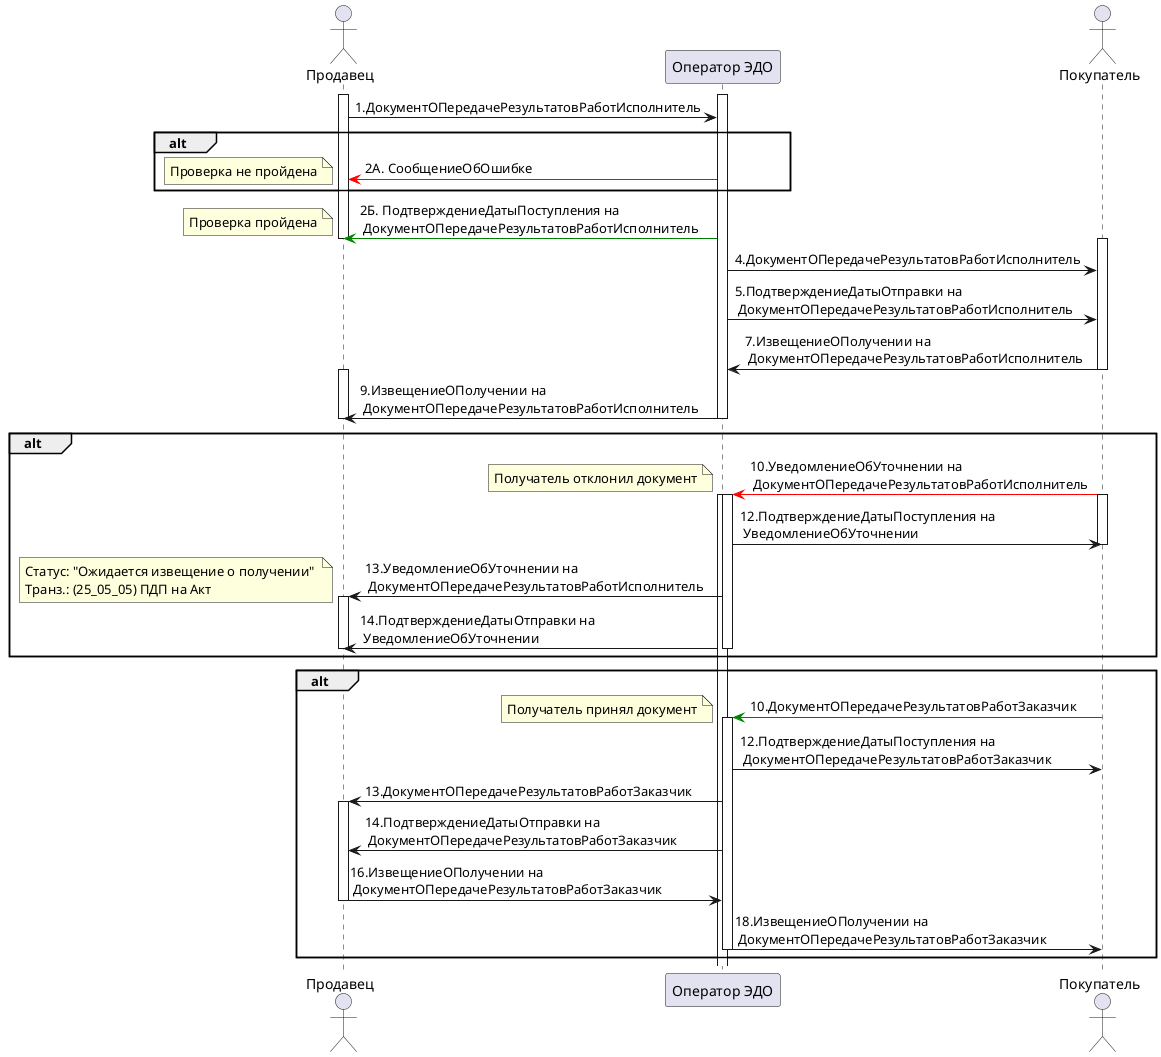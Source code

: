 @startuml Act_25_DO
actor "Продавец" as user
participant "Оператор ЭДО" as op
actor "Покупатель" as user1
!$Т1 = "ДокументОПередачеРезультатовРаботИсполнитель"
!$Т2 = "ДокументОПередачеРезультатовРаботЗаказчик"
!$СОО = "СообщениеОбОшибке"
!$ПДП = "ПодтверждениеДатыПоступления"
!$ПДО = "ПодтверждениеДатыОтправки"
!$ИОП = "ИзвещениеОПолучении"
!$УОУ = "УведомлениеОбУточнении"
!$Ст = "Статус:"
!$Тр = "Транз.:"
activate user
activate op 
user -> op: 1.$Т1
  alt 
        op  -[#red]> user: 2А. $СОО
        note left: Проверка не пройдена
  end 
   op  -[#green]> user: 2Б. $ПДП на\n $Т1
   note left: Проверка пройдена
  deactivate user
  
  activate user1
  op -> user1: 4.$Т1
  op -> user1: 5.$ПДО на\n $Т1
  user1 -> op: 7.$ИОП на\n $Т1 
  deactivate user1
    
  activate user 
  op -> user: 9.$ИОП на\n $Т1 
  deactivate user
  deactivate op

   alt 
     user1  -[#red]> op: 10.$УОУ на\n $Т1 
     activate user1
     activate op
      note left: Получатель отклонил документ
  
     activate op 
     op -> user1: 12.$ПДП на\n $УОУ 
     deactivate user1
     op -> user: 13.$УОУ на\n $Т1
     note left: $Ст "Ожидается извещение о получении" \n$Тр (25_05_05) ПДП на Акт 
     activate user
     op -> user: 14.$ПДО на\n $УОУ 
     deactivate user
     
     deactivate op
   
   end
   alt 
     activate op
     activate user1
     user1  -[#green]> op: 10.$Т2
        note left: Получатель принял документ
     activate op
     
     op -> user1: 12.$ПДП на\n $Т2
     op -> user: 13.$Т2 
     activate user
     op -> user: 14.$ПДО на\n $Т2 
     
     user -> op: 16.$ИОП на\n $Т2
     deactivate user
          
     op -> user1: 18.$ИОП на\n $Т2
    deactivate op
    deactivate user1
   end
@enduml